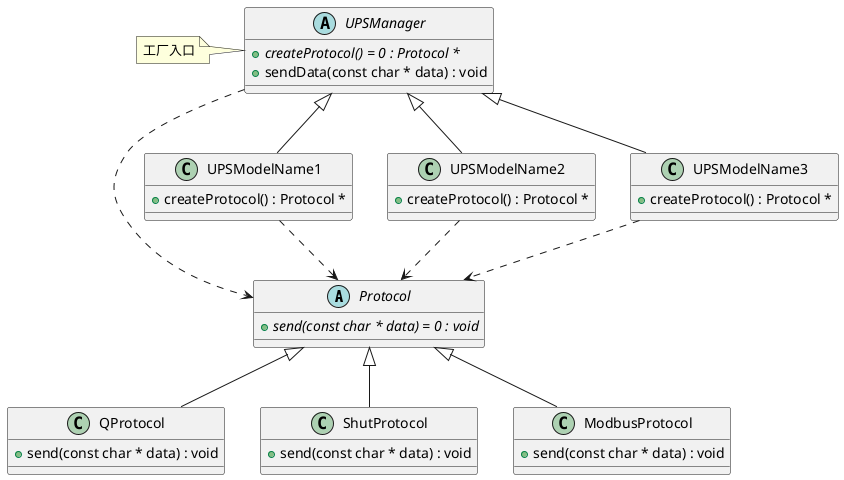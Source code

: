@startuml
abstract "Protocol" as C_0018182339080401046621
abstract C_0018182339080401046621 {
{abstract} +send(const char * data) = 0 : void
__
}
class "QProtocol" as C_0007258646515313362181
class C_0007258646515313362181 {
+send(const char * data) : void
__
}
class "ShutProtocol" as C_0002376441575263961422
class C_0002376441575263961422 {
+send(const char * data) : void
__
}
class "ModbusProtocol" as C_0011601201801728325318
class C_0011601201801728325318 {
+send(const char * data) : void
__
}
abstract "UPSManager" as C_0018006461542373257224
abstract C_0018006461542373257224 {
{abstract} +createProtocol() = 0 : Protocol *
+sendData(const char * data) : void
__
}
class "UPSModelName1" as C_0001986085043519865939
class C_0001986085043519865939 {
+createProtocol() : Protocol *
__
}
class "UPSModelName2" as C_0015450852741109391994
class C_0015450852741109391994 {
+createProtocol() : Protocol *
__
}
class "UPSModelName3" as C_0016187170553774926198
class C_0016187170553774926198 {
+createProtocol() : Protocol *
__
}
C_0018182339080401046621 <|-- C_0007258646515313362181

C_0018182339080401046621 <|-- C_0002376441575263961422

C_0018182339080401046621 <|-- C_0011601201801728325318

C_0018006461542373257224 ..> C_0018182339080401046621
C_0001986085043519865939 ..> C_0018182339080401046621
C_0018006461542373257224 <|-- C_0001986085043519865939

C_0015450852741109391994 ..> C_0018182339080401046621
C_0018006461542373257224 <|-- C_0015450852741109391994

C_0016187170553774926198 ..> C_0018182339080401046621
C_0018006461542373257224 <|-- C_0016187170553774926198

note left of C_0018006461542373257224: 工厂入口

'Generated with clang-uml, version 0.5.4-14-ga36f4ca
'LLVM version Ubuntu clang version 14.0.0-1ubuntu1.1
@enduml
